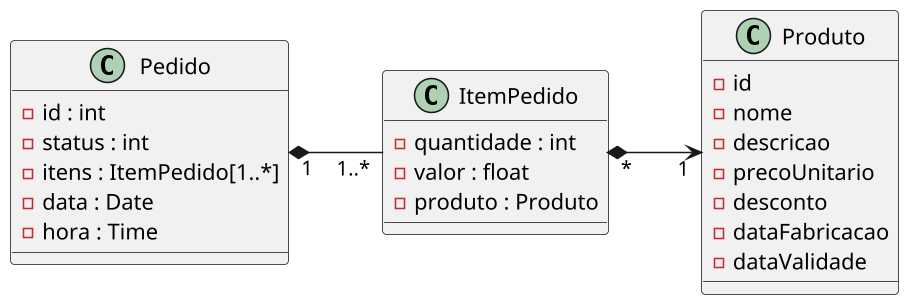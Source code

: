 @startuml

skinparam defaultFontName Hasklig
skinparam dpi 150

left to right direction

Pedido "1" *-- "1..*" ItemPedido
ItemPedido "*" *--> "1" Produto

class Pedido {
  - id : int
  - status : int
  - itens : ItemPedido[1..*]
  - data : Date
  - hora : Time
}

class ItemPedido {
  - quantidade : int
  - valor : float
  - produto : Produto
}

class Produto {
  - id
  - nome
  - descricao
  - precoUnitario
  - desconto
  - dataFabricacao
  - dataValidade
}

@enduml